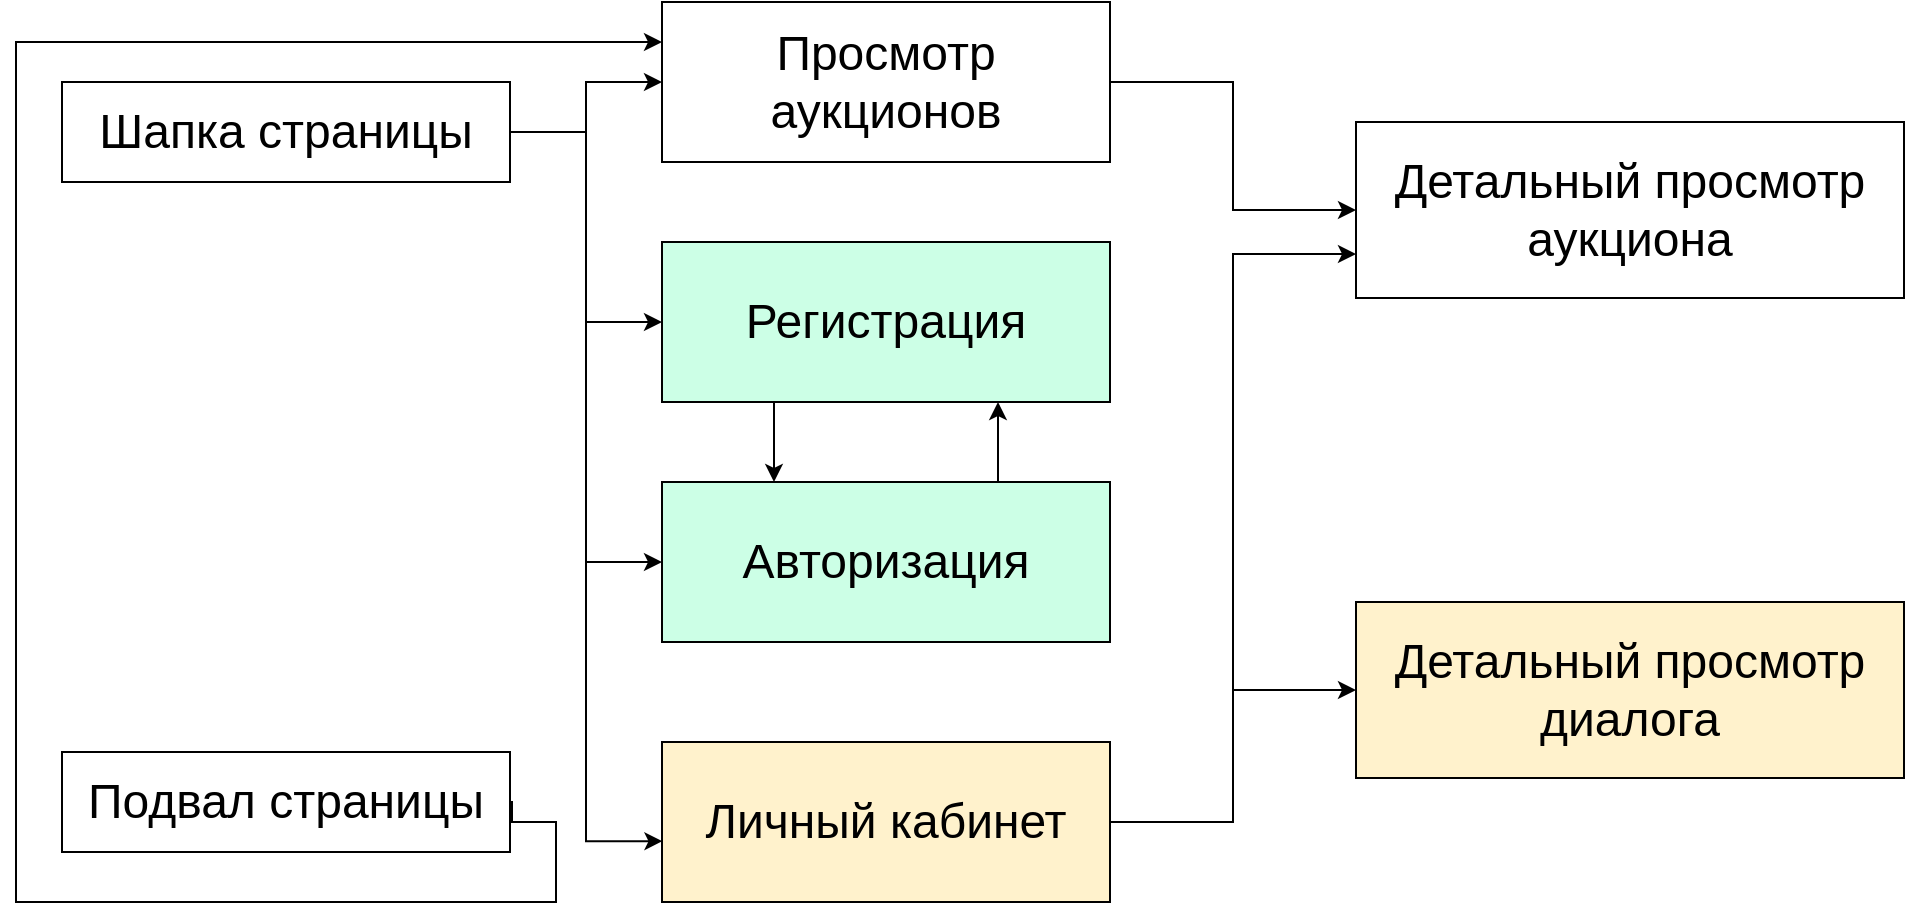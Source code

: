 <mxfile version="10.8.0" type="github"><diagram id="HFKtDf2xbFAtg_A6IGum" name="Page-1"><mxGraphModel dx="1182" dy="2065" grid="1" gridSize="10" guides="1" tooltips="1" connect="1" arrows="1" fold="1" page="1" pageScale="1" pageWidth="827" pageHeight="1169" math="0" shadow="0"><root><mxCell id="0"/><mxCell id="1" parent="0"/><mxCell id="rMp6NaLWddoTWjNOj9e3-16" style="edgeStyle=orthogonalEdgeStyle;rounded=0;orthogonalLoop=1;jettySize=auto;html=1;exitX=1;exitY=0.5;exitDx=0;exitDy=0;entryX=0;entryY=0.5;entryDx=0;entryDy=0;" edge="1" parent="1" source="rMp6NaLWddoTWjNOj9e3-2" target="rMp6NaLWddoTWjNOj9e3-5"><mxGeometry relative="1" as="geometry"/></mxCell><mxCell id="rMp6NaLWddoTWjNOj9e3-17" style="edgeStyle=orthogonalEdgeStyle;rounded=0;orthogonalLoop=1;jettySize=auto;html=1;exitX=1;exitY=0.5;exitDx=0;exitDy=0;entryX=0;entryY=0.5;entryDx=0;entryDy=0;" edge="1" parent="1" source="rMp6NaLWddoTWjNOj9e3-2" target="rMp6NaLWddoTWjNOj9e3-6"><mxGeometry relative="1" as="geometry"/></mxCell><mxCell id="rMp6NaLWddoTWjNOj9e3-18" style="edgeStyle=orthogonalEdgeStyle;rounded=0;orthogonalLoop=1;jettySize=auto;html=1;exitX=1;exitY=0.5;exitDx=0;exitDy=0;entryX=0;entryY=0.5;entryDx=0;entryDy=0;" edge="1" parent="1" source="rMp6NaLWddoTWjNOj9e3-2" target="rMp6NaLWddoTWjNOj9e3-7"><mxGeometry relative="1" as="geometry"/></mxCell><mxCell id="rMp6NaLWddoTWjNOj9e3-19" style="edgeStyle=orthogonalEdgeStyle;rounded=0;orthogonalLoop=1;jettySize=auto;html=1;exitX=1;exitY=0.5;exitDx=0;exitDy=0;entryX=0.001;entryY=0.62;entryDx=0;entryDy=0;entryPerimeter=0;" edge="1" parent="1" source="rMp6NaLWddoTWjNOj9e3-2" target="rMp6NaLWddoTWjNOj9e3-8"><mxGeometry relative="1" as="geometry"/></mxCell><mxCell id="rMp6NaLWddoTWjNOj9e3-2" value="&lt;font style=&quot;font-size: 24px&quot;&gt;Шапка страницы&lt;/font&gt;" style="rounded=0;whiteSpace=wrap;html=1;" vertex="1" parent="1"><mxGeometry x="413" y="-130" width="224" height="50" as="geometry"/></mxCell><mxCell id="rMp6NaLWddoTWjNOj9e3-28" style="edgeStyle=orthogonalEdgeStyle;rounded=0;orthogonalLoop=1;jettySize=auto;html=1;exitX=0.998;exitY=0.614;exitDx=0;exitDy=0;entryX=0;entryY=0.25;entryDx=0;entryDy=0;exitPerimeter=0;" edge="1" parent="1" source="rMp6NaLWddoTWjNOj9e3-3" target="rMp6NaLWddoTWjNOj9e3-5"><mxGeometry relative="1" as="geometry"><Array as="points"><mxPoint x="637" y="230"/><mxPoint x="638" y="230"/><mxPoint x="638" y="240"/><mxPoint x="660" y="240"/><mxPoint x="660" y="280"/><mxPoint x="390" y="280"/><mxPoint x="390" y="-150"/></Array></mxGeometry></mxCell><mxCell id="rMp6NaLWddoTWjNOj9e3-3" value="&lt;font style=&quot;font-size: 24px&quot;&gt;Подвал страницы&lt;/font&gt;" style="rounded=0;whiteSpace=wrap;html=1;" vertex="1" parent="1"><mxGeometry x="413" y="205" width="224" height="50" as="geometry"/></mxCell><mxCell id="rMp6NaLWddoTWjNOj9e3-25" style="edgeStyle=orthogonalEdgeStyle;rounded=0;orthogonalLoop=1;jettySize=auto;html=1;exitX=1;exitY=0.5;exitDx=0;exitDy=0;entryX=0;entryY=0.5;entryDx=0;entryDy=0;" edge="1" parent="1" source="rMp6NaLWddoTWjNOj9e3-5" target="rMp6NaLWddoTWjNOj9e3-11"><mxGeometry relative="1" as="geometry"/></mxCell><mxCell id="rMp6NaLWddoTWjNOj9e3-5" value="&lt;font style=&quot;font-size: 24px&quot;&gt;Просмотр аукционов&lt;/font&gt;" style="rounded=0;whiteSpace=wrap;html=1;" vertex="1" parent="1"><mxGeometry x="713" y="-170" width="224" height="80" as="geometry"/></mxCell><mxCell id="rMp6NaLWddoTWjNOj9e3-21" style="edgeStyle=orthogonalEdgeStyle;rounded=0;orthogonalLoop=1;jettySize=auto;html=1;exitX=0.25;exitY=1;exitDx=0;exitDy=0;entryX=0.25;entryY=0;entryDx=0;entryDy=0;" edge="1" parent="1" source="rMp6NaLWddoTWjNOj9e3-6" target="rMp6NaLWddoTWjNOj9e3-7"><mxGeometry relative="1" as="geometry"/></mxCell><mxCell id="rMp6NaLWddoTWjNOj9e3-6" value="&lt;font style=&quot;font-size: 24px&quot;&gt;Регистрация&lt;/font&gt;" style="rounded=0;whiteSpace=wrap;html=1;fillColor=#CCFFE6;" vertex="1" parent="1"><mxGeometry x="713" y="-50" width="224" height="80" as="geometry"/></mxCell><mxCell id="rMp6NaLWddoTWjNOj9e3-22" style="edgeStyle=orthogonalEdgeStyle;rounded=0;orthogonalLoop=1;jettySize=auto;html=1;exitX=0.75;exitY=0;exitDx=0;exitDy=0;entryX=0.75;entryY=1;entryDx=0;entryDy=0;" edge="1" parent="1" source="rMp6NaLWddoTWjNOj9e3-7" target="rMp6NaLWddoTWjNOj9e3-6"><mxGeometry relative="1" as="geometry"/></mxCell><mxCell id="rMp6NaLWddoTWjNOj9e3-7" value="&lt;font style=&quot;font-size: 24px&quot;&gt;Авторизация&lt;/font&gt;" style="rounded=0;whiteSpace=wrap;html=1;fillColor=#CCFFE6;" vertex="1" parent="1"><mxGeometry x="713" y="70" width="224" height="80" as="geometry"/></mxCell><mxCell id="rMp6NaLWddoTWjNOj9e3-26" style="edgeStyle=orthogonalEdgeStyle;rounded=0;orthogonalLoop=1;jettySize=auto;html=1;exitX=1;exitY=0.5;exitDx=0;exitDy=0;entryX=0;entryY=0.5;entryDx=0;entryDy=0;" edge="1" parent="1" source="rMp6NaLWddoTWjNOj9e3-8" target="rMp6NaLWddoTWjNOj9e3-15"><mxGeometry relative="1" as="geometry"/></mxCell><mxCell id="rMp6NaLWddoTWjNOj9e3-27" style="edgeStyle=orthogonalEdgeStyle;rounded=0;orthogonalLoop=1;jettySize=auto;html=1;exitX=1;exitY=0.5;exitDx=0;exitDy=0;entryX=0;entryY=0.75;entryDx=0;entryDy=0;" edge="1" parent="1" source="rMp6NaLWddoTWjNOj9e3-8" target="rMp6NaLWddoTWjNOj9e3-11"><mxGeometry relative="1" as="geometry"/></mxCell><mxCell id="rMp6NaLWddoTWjNOj9e3-8" value="&lt;font style=&quot;font-size: 24px&quot;&gt;Личный кабинет&lt;/font&gt;" style="rounded=0;whiteSpace=wrap;html=1;fillColor=#FFF2CC;" vertex="1" parent="1"><mxGeometry x="713" y="200" width="224" height="80" as="geometry"/></mxCell><mxCell id="rMp6NaLWddoTWjNOj9e3-11" value="&lt;font style=&quot;font-size: 24px&quot;&gt;Детальный просмотр аукциона&lt;/font&gt;" style="rounded=0;whiteSpace=wrap;html=1;" vertex="1" parent="1"><mxGeometry x="1060" y="-110" width="274" height="88" as="geometry"/></mxCell><mxCell id="rMp6NaLWddoTWjNOj9e3-15" value="&lt;font style=&quot;font-size: 24px&quot;&gt;Детальный просмотр диалога&lt;/font&gt;" style="rounded=0;whiteSpace=wrap;html=1;fillColor=#FFF2CC;" vertex="1" parent="1"><mxGeometry x="1060" y="130" width="274" height="88" as="geometry"/></mxCell></root></mxGraphModel></diagram></mxfile>